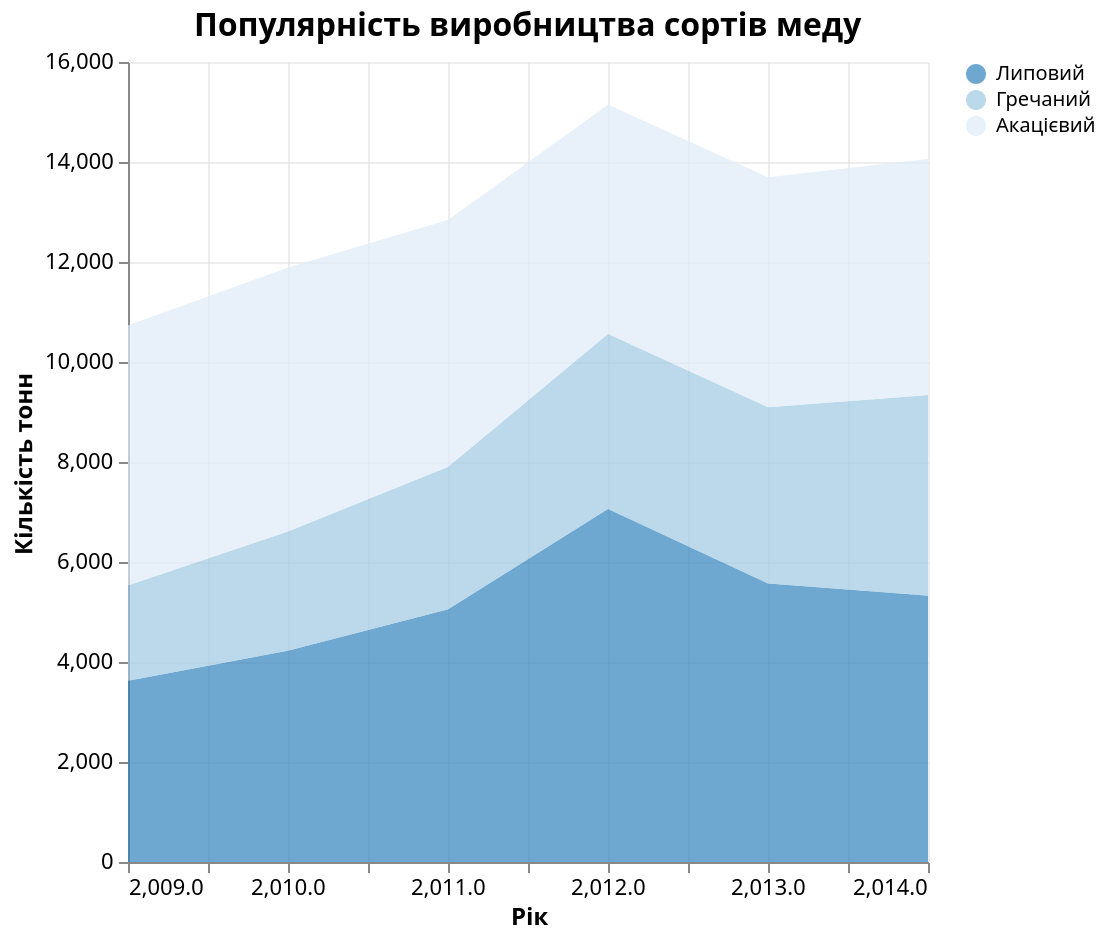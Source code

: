 {
    "$schema": "https://vega.github.io/schema/vega-lite/v5.json",
    "title": {
        "text": "Популярність виробництва сортів меду",
        "fontSize": 16,
        "fontWeight": "bold"
    },
    "width": 400,
    "height": 400,
    "data": {
        "values": [
            {
                "Year": 2009,
                "Липовий": 3625,
                "Гречаний": 1908,
                "Акацієвий": 5201
            },
            {
                "Year": 2010,
                "Липовий": 4227,
                "Гречаний": 2384,
                "Акацієвий": 5279
            },
            {
                "Year": 2011,
                "Липовий": 5054,
                "Гречаний": 2849,
                "Акацієвий": 4938
            },
            {
                "Year": 2012,
                "Липовий": 7061,
                "Гречаний": 3501,
                "Акацієвий": 4585
            },
            {
                "Year": 2013,
                "Липовий": 5570,
                "Гречаний": 3526,
                "Акацієвий": 4598
            },
            {
                "Year": 2014,
                "Липовий": 5327,
                "Гречаний": 4012,
                "Акацієвий": 4724
            }
        ]
    },
    "encoding": {
        "x": {
            "field": "Year",
            "type": "quantitative",
            "axis": {
                "title": "Рік",
                "titleFontWeight": "bold",
                "grid": true
            }
        },
        "y": {
            "field": "value",
            "type": "quantitative",
            "axis": {
                "title": "Кількість тонн",
                "titleFontWeight": "bold",
                "grid": true
            }
        },
        "color": {
            "field": "name",
            "type": "nominal",
            "scale": {
                "domain": [
                    "Липовий",
                    "Гречаний",
                    "Акацієвий"
                ],
                "range": [
                    "#3182bd",
                    "#9ecae1",
                    "#deebf7"
                ]
            },
            "legend": {
                "title": null,
                "orient": "right"
            }
        }
    },
    "layer": [
        {
            "mark": {
                "type": "area",
                "opacity": 0.7
            },
            "transform": [
                {
                    "fold": [
                        "Липовий",
                        "Гречаний",
                        "Акацієвий"
                    ],
                    "as": [
                        "name",
                        "value"
                    ]
                }
            ]
        }
    ],
    "config": {
        "axis": {
            "gridColor": "#ddd",
            "gridOpacity": 0.5,
            "labelFontSize": 11,
            "titleFontSize": 12
        },
        "view": {
            "stroke": null
        }
    }
}